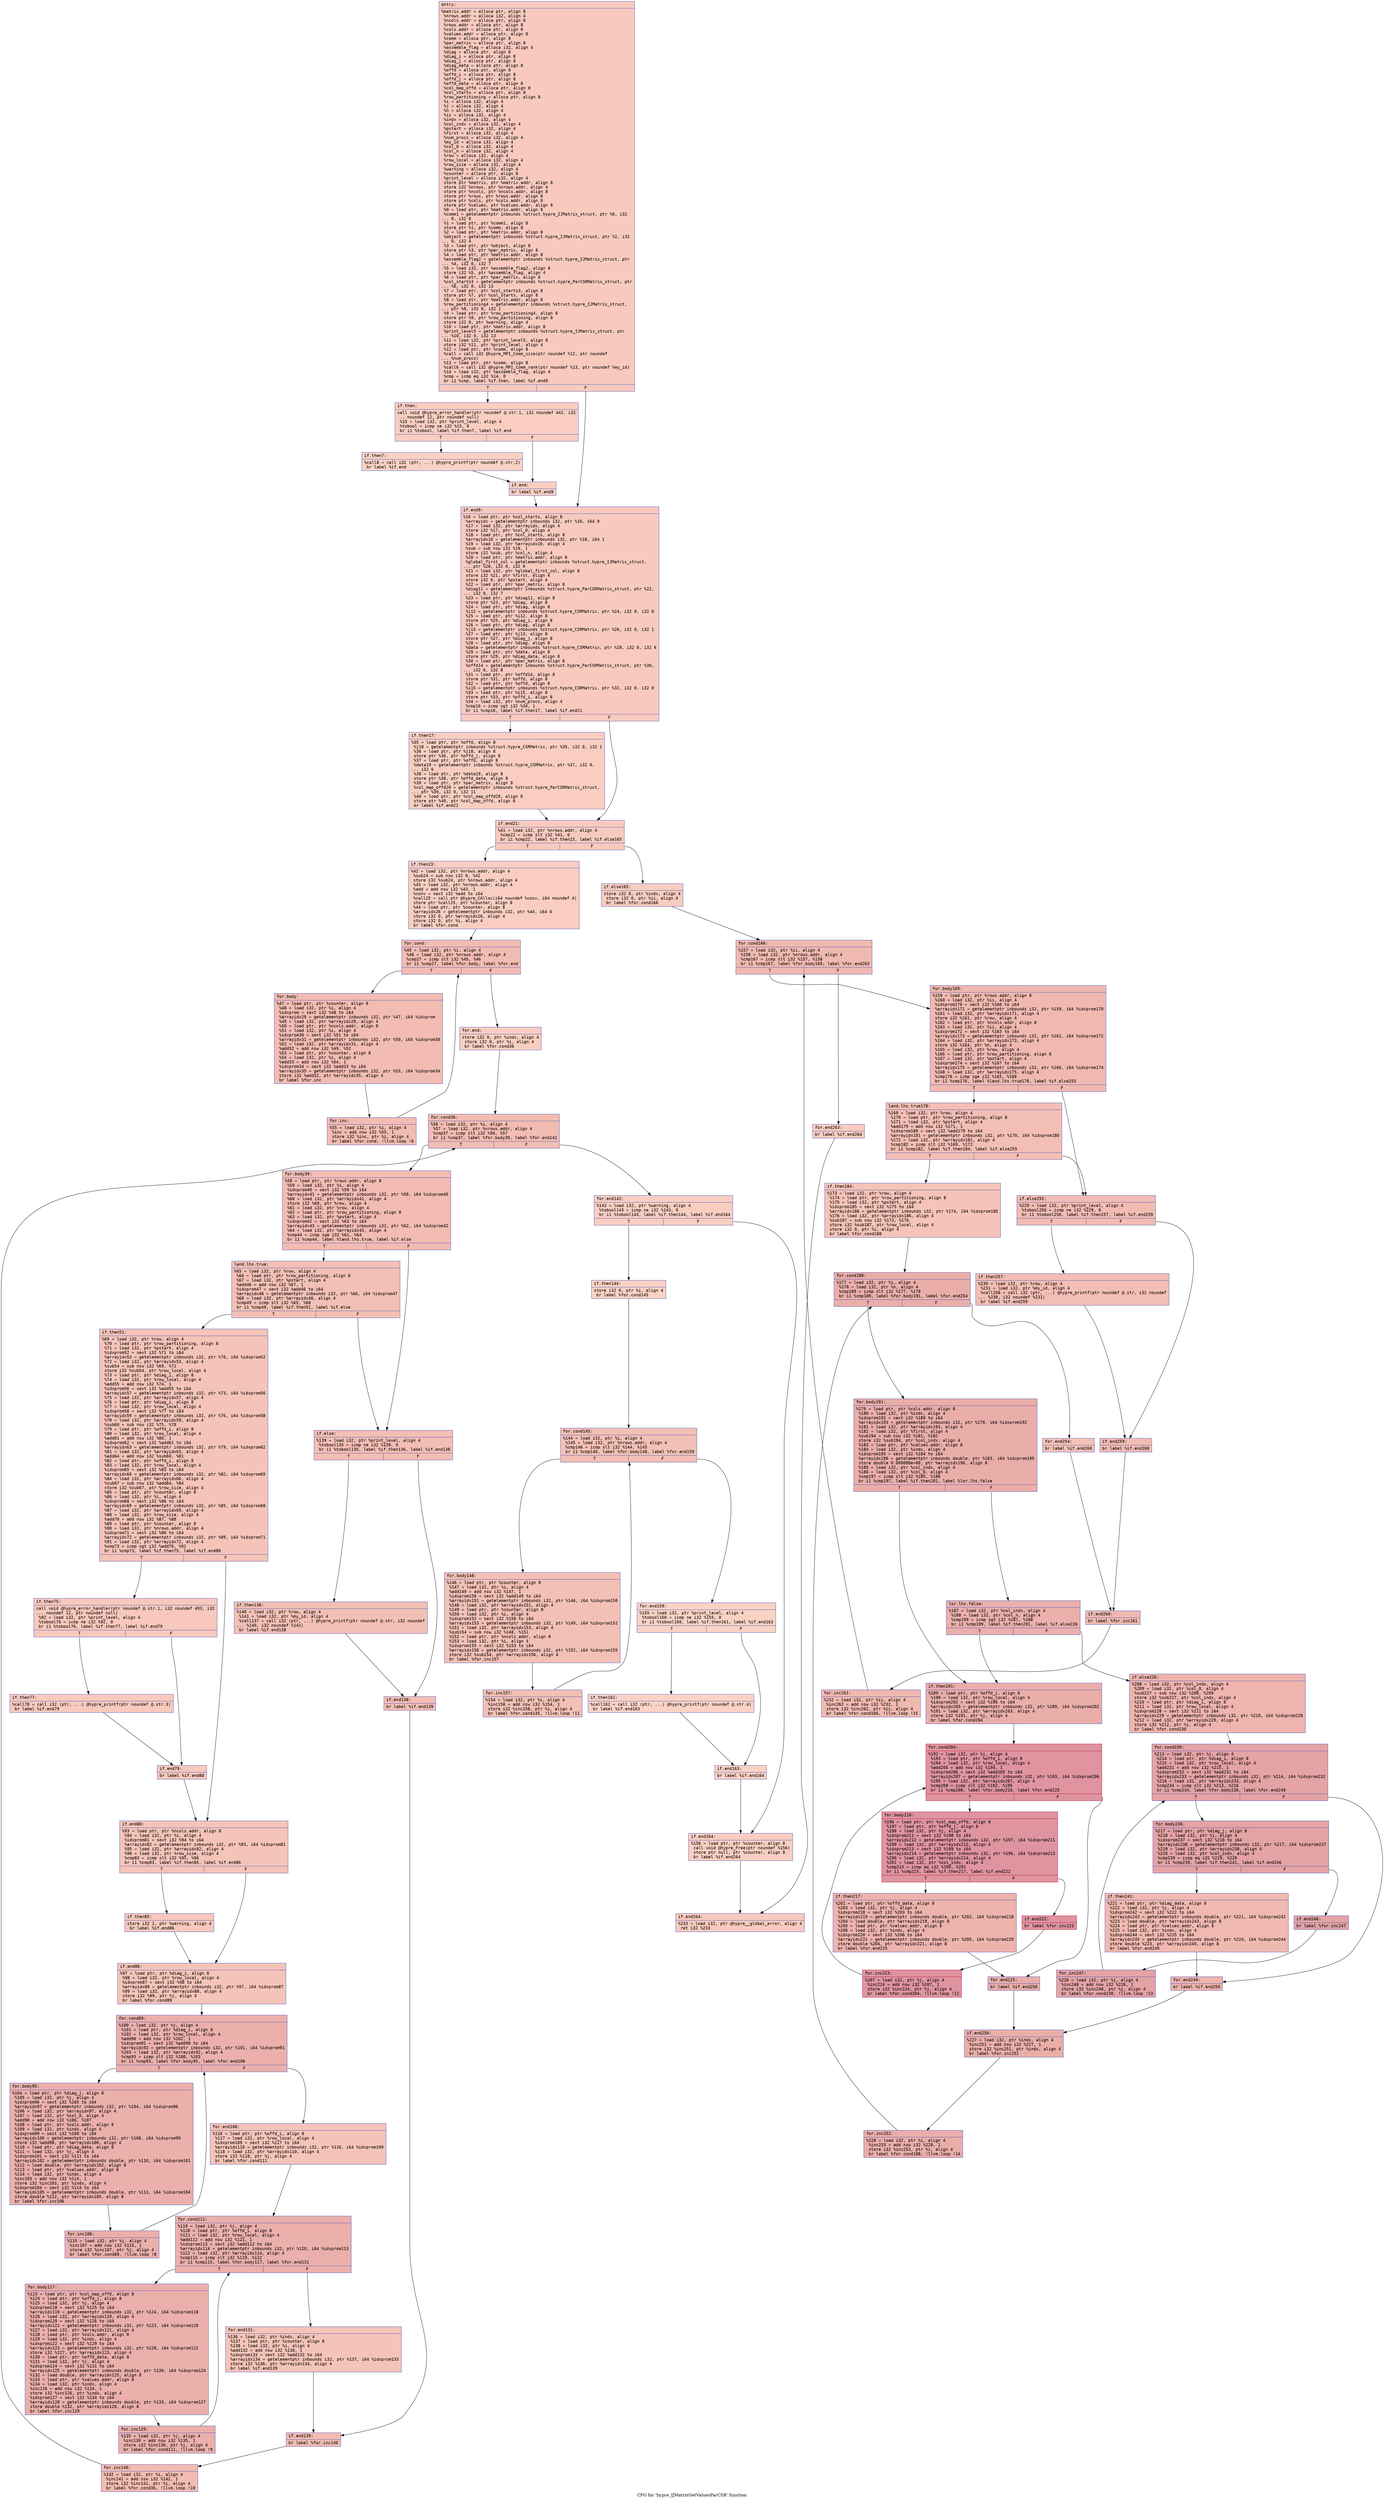 digraph "CFG for 'hypre_IJMatrixGetValuesParCSR' function" {
	label="CFG for 'hypre_IJMatrixGetValuesParCSR' function";

	Node0x564083250f40 [shape=record,color="#3d50c3ff", style=filled, fillcolor="#ef886b70" fontname="Courier",label="{entry:\l|  %matrix.addr = alloca ptr, align 8\l  %nrows.addr = alloca i32, align 4\l  %ncols.addr = alloca ptr, align 8\l  %rows.addr = alloca ptr, align 8\l  %cols.addr = alloca ptr, align 8\l  %values.addr = alloca ptr, align 8\l  %comm = alloca ptr, align 8\l  %par_matrix = alloca ptr, align 8\l  %assemble_flag = alloca i32, align 4\l  %diag = alloca ptr, align 8\l  %diag_i = alloca ptr, align 8\l  %diag_j = alloca ptr, align 8\l  %diag_data = alloca ptr, align 8\l  %offd = alloca ptr, align 8\l  %offd_i = alloca ptr, align 8\l  %offd_j = alloca ptr, align 8\l  %offd_data = alloca ptr, align 8\l  %col_map_offd = alloca ptr, align 8\l  %col_starts = alloca ptr, align 8\l  %row_partitioning = alloca ptr, align 8\l  %i = alloca i32, align 4\l  %j = alloca i32, align 4\l  %n = alloca i32, align 4\l  %ii = alloca i32, align 4\l  %indx = alloca i32, align 4\l  %col_indx = alloca i32, align 4\l  %pstart = alloca i32, align 4\l  %first = alloca i32, align 4\l  %num_procs = alloca i32, align 4\l  %my_id = alloca i32, align 4\l  %col_0 = alloca i32, align 4\l  %col_n = alloca i32, align 4\l  %row = alloca i32, align 4\l  %row_local = alloca i32, align 4\l  %row_size = alloca i32, align 4\l  %warning = alloca i32, align 4\l  %counter = alloca ptr, align 8\l  %print_level = alloca i32, align 4\l  store ptr %matrix, ptr %matrix.addr, align 8\l  store i32 %nrows, ptr %nrows.addr, align 4\l  store ptr %ncols, ptr %ncols.addr, align 8\l  store ptr %rows, ptr %rows.addr, align 8\l  store ptr %cols, ptr %cols.addr, align 8\l  store ptr %values, ptr %values.addr, align 8\l  %0 = load ptr, ptr %matrix.addr, align 8\l  %comm1 = getelementptr inbounds %struct.hypre_IJMatrix_struct, ptr %0, i32\l... 0, i32 0\l  %1 = load ptr, ptr %comm1, align 8\l  store ptr %1, ptr %comm, align 8\l  %2 = load ptr, ptr %matrix.addr, align 8\l  %object = getelementptr inbounds %struct.hypre_IJMatrix_struct, ptr %2, i32\l... 0, i32 4\l  %3 = load ptr, ptr %object, align 8\l  store ptr %3, ptr %par_matrix, align 8\l  %4 = load ptr, ptr %matrix.addr, align 8\l  %assemble_flag2 = getelementptr inbounds %struct.hypre_IJMatrix_struct, ptr\l... %4, i32 0, i32 7\l  %5 = load i32, ptr %assemble_flag2, align 8\l  store i32 %5, ptr %assemble_flag, align 4\l  %6 = load ptr, ptr %par_matrix, align 8\l  %col_starts3 = getelementptr inbounds %struct.hypre_ParCSRMatrix_struct, ptr\l... %6, i32 0, i32 13\l  %7 = load ptr, ptr %col_starts3, align 8\l  store ptr %7, ptr %col_starts, align 8\l  %8 = load ptr, ptr %matrix.addr, align 8\l  %row_partitioning4 = getelementptr inbounds %struct.hypre_IJMatrix_struct,\l... ptr %8, i32 0, i32 1\l  %9 = load ptr, ptr %row_partitioning4, align 8\l  store ptr %9, ptr %row_partitioning, align 8\l  store i32 0, ptr %warning, align 4\l  %10 = load ptr, ptr %matrix.addr, align 8\l  %print_level5 = getelementptr inbounds %struct.hypre_IJMatrix_struct, ptr\l... %10, i32 0, i32 13\l  %11 = load i32, ptr %print_level5, align 8\l  store i32 %11, ptr %print_level, align 4\l  %12 = load ptr, ptr %comm, align 8\l  %call = call i32 @hypre_MPI_Comm_size(ptr noundef %12, ptr noundef\l... %num_procs)\l  %13 = load ptr, ptr %comm, align 8\l  %call6 = call i32 @hypre_MPI_Comm_rank(ptr noundef %13, ptr noundef %my_id)\l  %14 = load i32, ptr %assemble_flag, align 4\l  %cmp = icmp eq i32 %14, 0\l  br i1 %cmp, label %if.then, label %if.end9\l|{<s0>T|<s1>F}}"];
	Node0x564083250f40:s0 -> Node0x56408326c610[tooltip="entry -> if.then\nProbability 37.50%" ];
	Node0x564083250f40:s1 -> Node0x56408326c680[tooltip="entry -> if.end9\nProbability 62.50%" ];
	Node0x56408326c610 [shape=record,color="#3d50c3ff", style=filled, fillcolor="#f2907270" fontname="Courier",label="{if.then:\l|  call void @hypre_error_handler(ptr noundef @.str.1, i32 noundef 442, i32\l... noundef 12, ptr noundef null)\l  %15 = load i32, ptr %print_level, align 4\l  %tobool = icmp ne i32 %15, 0\l  br i1 %tobool, label %if.then7, label %if.end\l|{<s0>T|<s1>F}}"];
	Node0x56408326c610:s0 -> Node0x56408326caf0[tooltip="if.then -> if.then7\nProbability 62.50%" ];
	Node0x56408326c610:s1 -> Node0x56408326cb40[tooltip="if.then -> if.end\nProbability 37.50%" ];
	Node0x56408326caf0 [shape=record,color="#3d50c3ff", style=filled, fillcolor="#f4987a70" fontname="Courier",label="{if.then7:\l|  %call8 = call i32 (ptr, ...) @hypre_printf(ptr noundef @.str.2)\l  br label %if.end\l}"];
	Node0x56408326caf0 -> Node0x56408326cb40[tooltip="if.then7 -> if.end\nProbability 100.00%" ];
	Node0x56408326cb40 [shape=record,color="#3d50c3ff", style=filled, fillcolor="#f2907270" fontname="Courier",label="{if.end:\l|  br label %if.end9\l}"];
	Node0x56408326cb40 -> Node0x56408326c680[tooltip="if.end -> if.end9\nProbability 100.00%" ];
	Node0x56408326c680 [shape=record,color="#3d50c3ff", style=filled, fillcolor="#ef886b70" fontname="Courier",label="{if.end9:\l|  %16 = load ptr, ptr %col_starts, align 8\l  %arrayidx = getelementptr inbounds i32, ptr %16, i64 0\l  %17 = load i32, ptr %arrayidx, align 4\l  store i32 %17, ptr %col_0, align 4\l  %18 = load ptr, ptr %col_starts, align 8\l  %arrayidx10 = getelementptr inbounds i32, ptr %18, i64 1\l  %19 = load i32, ptr %arrayidx10, align 4\l  %sub = sub nsw i32 %19, 1\l  store i32 %sub, ptr %col_n, align 4\l  %20 = load ptr, ptr %matrix.addr, align 8\l  %global_first_col = getelementptr inbounds %struct.hypre_IJMatrix_struct,\l... ptr %20, i32 0, i32 9\l  %21 = load i32, ptr %global_first_col, align 8\l  store i32 %21, ptr %first, align 4\l  store i32 0, ptr %pstart, align 4\l  %22 = load ptr, ptr %par_matrix, align 8\l  %diag11 = getelementptr inbounds %struct.hypre_ParCSRMatrix_struct, ptr %22,\l... i32 0, i32 7\l  %23 = load ptr, ptr %diag11, align 8\l  store ptr %23, ptr %diag, align 8\l  %24 = load ptr, ptr %diag, align 8\l  %i12 = getelementptr inbounds %struct.hypre_CSRMatrix, ptr %24, i32 0, i32 0\l  %25 = load ptr, ptr %i12, align 8\l  store ptr %25, ptr %diag_i, align 8\l  %26 = load ptr, ptr %diag, align 8\l  %j13 = getelementptr inbounds %struct.hypre_CSRMatrix, ptr %26, i32 0, i32 1\l  %27 = load ptr, ptr %j13, align 8\l  store ptr %27, ptr %diag_j, align 8\l  %28 = load ptr, ptr %diag, align 8\l  %data = getelementptr inbounds %struct.hypre_CSRMatrix, ptr %28, i32 0, i32 6\l  %29 = load ptr, ptr %data, align 8\l  store ptr %29, ptr %diag_data, align 8\l  %30 = load ptr, ptr %par_matrix, align 8\l  %offd14 = getelementptr inbounds %struct.hypre_ParCSRMatrix_struct, ptr %30,\l... i32 0, i32 8\l  %31 = load ptr, ptr %offd14, align 8\l  store ptr %31, ptr %offd, align 8\l  %32 = load ptr, ptr %offd, align 8\l  %i15 = getelementptr inbounds %struct.hypre_CSRMatrix, ptr %32, i32 0, i32 0\l  %33 = load ptr, ptr %i15, align 8\l  store ptr %33, ptr %offd_i, align 8\l  %34 = load i32, ptr %num_procs, align 4\l  %cmp16 = icmp sgt i32 %34, 1\l  br i1 %cmp16, label %if.then17, label %if.end21\l|{<s0>T|<s1>F}}"];
	Node0x56408326c680:s0 -> Node0x56408326e7a0[tooltip="if.end9 -> if.then17\nProbability 50.00%" ];
	Node0x56408326c680:s1 -> Node0x56408326e7f0[tooltip="if.end9 -> if.end21\nProbability 50.00%" ];
	Node0x56408326e7a0 [shape=record,color="#3d50c3ff", style=filled, fillcolor="#f2907270" fontname="Courier",label="{if.then17:\l|  %35 = load ptr, ptr %offd, align 8\l  %j18 = getelementptr inbounds %struct.hypre_CSRMatrix, ptr %35, i32 0, i32 1\l  %36 = load ptr, ptr %j18, align 8\l  store ptr %36, ptr %offd_j, align 8\l  %37 = load ptr, ptr %offd, align 8\l  %data19 = getelementptr inbounds %struct.hypre_CSRMatrix, ptr %37, i32 0,\l... i32 6\l  %38 = load ptr, ptr %data19, align 8\l  store ptr %38, ptr %offd_data, align 8\l  %39 = load ptr, ptr %par_matrix, align 8\l  %col_map_offd20 = getelementptr inbounds %struct.hypre_ParCSRMatrix_struct,\l... ptr %39, i32 0, i32 11\l  %40 = load ptr, ptr %col_map_offd20, align 8\l  store ptr %40, ptr %col_map_offd, align 8\l  br label %if.end21\l}"];
	Node0x56408326e7a0 -> Node0x56408326e7f0[tooltip="if.then17 -> if.end21\nProbability 100.00%" ];
	Node0x56408326e7f0 [shape=record,color="#3d50c3ff", style=filled, fillcolor="#ef886b70" fontname="Courier",label="{if.end21:\l|  %41 = load i32, ptr %nrows.addr, align 4\l  %cmp22 = icmp slt i32 %41, 0\l  br i1 %cmp22, label %if.then23, label %if.else165\l|{<s0>T|<s1>F}}"];
	Node0x56408326e7f0:s0 -> Node0x56408326f220[tooltip="if.end21 -> if.then23\nProbability 37.50%" ];
	Node0x56408326e7f0:s1 -> Node0x56408326f2a0[tooltip="if.end21 -> if.else165\nProbability 62.50%" ];
	Node0x56408326f220 [shape=record,color="#3d50c3ff", style=filled, fillcolor="#f2907270" fontname="Courier",label="{if.then23:\l|  %42 = load i32, ptr %nrows.addr, align 4\l  %sub24 = sub nsw i32 0, %42\l  store i32 %sub24, ptr %nrows.addr, align 4\l  %43 = load i32, ptr %nrows.addr, align 4\l  %add = add nsw i32 %43, 1\l  %conv = sext i32 %add to i64\l  %call25 = call ptr @hypre_CAlloc(i64 noundef %conv, i64 noundef 4)\l  store ptr %call25, ptr %counter, align 8\l  %44 = load ptr, ptr %counter, align 8\l  %arrayidx26 = getelementptr inbounds i32, ptr %44, i64 0\l  store i32 0, ptr %arrayidx26, align 4\l  store i32 0, ptr %i, align 4\l  br label %for.cond\l}"];
	Node0x56408326f220 -> Node0x56408326fbe0[tooltip="if.then23 -> for.cond\nProbability 100.00%" ];
	Node0x56408326fbe0 [shape=record,color="#3d50c3ff", style=filled, fillcolor="#e1675170" fontname="Courier",label="{for.cond:\l|  %45 = load i32, ptr %i, align 4\l  %46 = load i32, ptr %nrows.addr, align 4\l  %cmp27 = icmp slt i32 %45, %46\l  br i1 %cmp27, label %for.body, label %for.end\l|{<s0>T|<s1>F}}"];
	Node0x56408326fbe0:s0 -> Node0x56408326fe60[tooltip="for.cond -> for.body\nProbability 96.88%" ];
	Node0x56408326fbe0:s1 -> Node0x56408326fee0[tooltip="for.cond -> for.end\nProbability 3.12%" ];
	Node0x56408326fe60 [shape=record,color="#3d50c3ff", style=filled, fillcolor="#e1675170" fontname="Courier",label="{for.body:\l|  %47 = load ptr, ptr %counter, align 8\l  %48 = load i32, ptr %i, align 4\l  %idxprom = sext i32 %48 to i64\l  %arrayidx29 = getelementptr inbounds i32, ptr %47, i64 %idxprom\l  %49 = load i32, ptr %arrayidx29, align 4\l  %50 = load ptr, ptr %ncols.addr, align 8\l  %51 = load i32, ptr %i, align 4\l  %idxprom30 = sext i32 %51 to i64\l  %arrayidx31 = getelementptr inbounds i32, ptr %50, i64 %idxprom30\l  %52 = load i32, ptr %arrayidx31, align 4\l  %add32 = add nsw i32 %49, %52\l  %53 = load ptr, ptr %counter, align 8\l  %54 = load i32, ptr %i, align 4\l  %add33 = add nsw i32 %54, 1\l  %idxprom34 = sext i32 %add33 to i64\l  %arrayidx35 = getelementptr inbounds i32, ptr %53, i64 %idxprom34\l  store i32 %add32, ptr %arrayidx35, align 4\l  br label %for.inc\l}"];
	Node0x56408326fe60 -> Node0x564083271250[tooltip="for.body -> for.inc\nProbability 100.00%" ];
	Node0x564083271250 [shape=record,color="#3d50c3ff", style=filled, fillcolor="#e1675170" fontname="Courier",label="{for.inc:\l|  %55 = load i32, ptr %i, align 4\l  %inc = add nsw i32 %55, 1\l  store i32 %inc, ptr %i, align 4\l  br label %for.cond, !llvm.loop !6\l}"];
	Node0x564083271250 -> Node0x56408326fbe0[tooltip="for.inc -> for.cond\nProbability 100.00%" ];
	Node0x56408326fee0 [shape=record,color="#3d50c3ff", style=filled, fillcolor="#f2907270" fontname="Courier",label="{for.end:\l|  store i32 0, ptr %indx, align 4\l  store i32 0, ptr %i, align 4\l  br label %for.cond36\l}"];
	Node0x56408326fee0 -> Node0x56408326bc80[tooltip="for.end -> for.cond36\nProbability 100.00%" ];
	Node0x56408326bc80 [shape=record,color="#3d50c3ff", style=filled, fillcolor="#e1675170" fontname="Courier",label="{for.cond36:\l|  %56 = load i32, ptr %i, align 4\l  %57 = load i32, ptr %nrows.addr, align 4\l  %cmp37 = icmp slt i32 %56, %57\l  br i1 %cmp37, label %for.body39, label %for.end142\l|{<s0>T|<s1>F}}"];
	Node0x56408326bc80:s0 -> Node0x5640832720e0[tooltip="for.cond36 -> for.body39\nProbability 96.88%" ];
	Node0x56408326bc80:s1 -> Node0x564083272130[tooltip="for.cond36 -> for.end142\nProbability 3.12%" ];
	Node0x5640832720e0 [shape=record,color="#3d50c3ff", style=filled, fillcolor="#e1675170" fontname="Courier",label="{for.body39:\l|  %58 = load ptr, ptr %rows.addr, align 8\l  %59 = load i32, ptr %i, align 4\l  %idxprom40 = sext i32 %59 to i64\l  %arrayidx41 = getelementptr inbounds i32, ptr %58, i64 %idxprom40\l  %60 = load i32, ptr %arrayidx41, align 4\l  store i32 %60, ptr %row, align 4\l  %61 = load i32, ptr %row, align 4\l  %62 = load ptr, ptr %row_partitioning, align 8\l  %63 = load i32, ptr %pstart, align 4\l  %idxprom42 = sext i32 %63 to i64\l  %arrayidx43 = getelementptr inbounds i32, ptr %62, i64 %idxprom42\l  %64 = load i32, ptr %arrayidx43, align 4\l  %cmp44 = icmp sge i32 %61, %64\l  br i1 %cmp44, label %land.lhs.true, label %if.else\l|{<s0>T|<s1>F}}"];
	Node0x5640832720e0:s0 -> Node0x564083272a10[tooltip="for.body39 -> land.lhs.true\nProbability 50.00%" ];
	Node0x5640832720e0:s1 -> Node0x564083272a90[tooltip="for.body39 -> if.else\nProbability 50.00%" ];
	Node0x564083272a10 [shape=record,color="#3d50c3ff", style=filled, fillcolor="#e5705870" fontname="Courier",label="{land.lhs.true:\l|  %65 = load i32, ptr %row, align 4\l  %66 = load ptr, ptr %row_partitioning, align 8\l  %67 = load i32, ptr %pstart, align 4\l  %add46 = add nsw i32 %67, 1\l  %idxprom47 = sext i32 %add46 to i64\l  %arrayidx48 = getelementptr inbounds i32, ptr %66, i64 %idxprom47\l  %68 = load i32, ptr %arrayidx48, align 4\l  %cmp49 = icmp slt i32 %65, %68\l  br i1 %cmp49, label %if.then51, label %if.else\l|{<s0>T|<s1>F}}"];
	Node0x564083272a10:s0 -> Node0x564083273080[tooltip="land.lhs.true -> if.then51\nProbability 50.00%" ];
	Node0x564083272a10:s1 -> Node0x564083272a90[tooltip="land.lhs.true -> if.else\nProbability 50.00%" ];
	Node0x564083273080 [shape=record,color="#3d50c3ff", style=filled, fillcolor="#e97a5f70" fontname="Courier",label="{if.then51:\l|  %69 = load i32, ptr %row, align 4\l  %70 = load ptr, ptr %row_partitioning, align 8\l  %71 = load i32, ptr %pstart, align 4\l  %idxprom52 = sext i32 %71 to i64\l  %arrayidx53 = getelementptr inbounds i32, ptr %70, i64 %idxprom52\l  %72 = load i32, ptr %arrayidx53, align 4\l  %sub54 = sub nsw i32 %69, %72\l  store i32 %sub54, ptr %row_local, align 4\l  %73 = load ptr, ptr %diag_i, align 8\l  %74 = load i32, ptr %row_local, align 4\l  %add55 = add nsw i32 %74, 1\l  %idxprom56 = sext i32 %add55 to i64\l  %arrayidx57 = getelementptr inbounds i32, ptr %73, i64 %idxprom56\l  %75 = load i32, ptr %arrayidx57, align 4\l  %76 = load ptr, ptr %diag_i, align 8\l  %77 = load i32, ptr %row_local, align 4\l  %idxprom58 = sext i32 %77 to i64\l  %arrayidx59 = getelementptr inbounds i32, ptr %76, i64 %idxprom58\l  %78 = load i32, ptr %arrayidx59, align 4\l  %sub60 = sub nsw i32 %75, %78\l  %79 = load ptr, ptr %offd_i, align 8\l  %80 = load i32, ptr %row_local, align 4\l  %add61 = add nsw i32 %80, 1\l  %idxprom62 = sext i32 %add61 to i64\l  %arrayidx63 = getelementptr inbounds i32, ptr %79, i64 %idxprom62\l  %81 = load i32, ptr %arrayidx63, align 4\l  %add64 = add nsw i32 %sub60, %81\l  %82 = load ptr, ptr %offd_i, align 8\l  %83 = load i32, ptr %row_local, align 4\l  %idxprom65 = sext i32 %83 to i64\l  %arrayidx66 = getelementptr inbounds i32, ptr %82, i64 %idxprom65\l  %84 = load i32, ptr %arrayidx66, align 4\l  %sub67 = sub nsw i32 %add64, %84\l  store i32 %sub67, ptr %row_size, align 4\l  %85 = load ptr, ptr %counter, align 8\l  %86 = load i32, ptr %i, align 4\l  %idxprom68 = sext i32 %86 to i64\l  %arrayidx69 = getelementptr inbounds i32, ptr %85, i64 %idxprom68\l  %87 = load i32, ptr %arrayidx69, align 4\l  %88 = load i32, ptr %row_size, align 4\l  %add70 = add nsw i32 %87, %88\l  %89 = load ptr, ptr %counter, align 8\l  %90 = load i32, ptr %nrows.addr, align 4\l  %idxprom71 = sext i32 %90 to i64\l  %arrayidx72 = getelementptr inbounds i32, ptr %89, i64 %idxprom71\l  %91 = load i32, ptr %arrayidx72, align 4\l  %cmp73 = icmp sgt i32 %add70, %91\l  br i1 %cmp73, label %if.then75, label %if.end80\l|{<s0>T|<s1>F}}"];
	Node0x564083273080:s0 -> Node0x564083274e00[tooltip="if.then51 -> if.then75\nProbability 50.00%" ];
	Node0x564083273080:s1 -> Node0x564083274e80[tooltip="if.then51 -> if.end80\nProbability 50.00%" ];
	Node0x564083274e00 [shape=record,color="#3d50c3ff", style=filled, fillcolor="#ed836670" fontname="Courier",label="{if.then75:\l|  call void @hypre_error_handler(ptr noundef @.str.1, i32 noundef 493, i32\l... noundef 12, ptr noundef null)\l  %92 = load i32, ptr %print_level, align 4\l  %tobool76 = icmp ne i32 %92, 0\l  br i1 %tobool76, label %if.then77, label %if.end79\l|{<s0>T|<s1>F}}"];
	Node0x564083274e00:s0 -> Node0x5640832752e0[tooltip="if.then75 -> if.then77\nProbability 62.50%" ];
	Node0x564083274e00:s1 -> Node0x564083275330[tooltip="if.then75 -> if.end79\nProbability 37.50%" ];
	Node0x5640832752e0 [shape=record,color="#3d50c3ff", style=filled, fillcolor="#ef886b70" fontname="Courier",label="{if.then77:\l|  %call78 = call i32 (ptr, ...) @hypre_printf(ptr noundef @.str.3)\l  br label %if.end79\l}"];
	Node0x5640832752e0 -> Node0x564083275330[tooltip="if.then77 -> if.end79\nProbability 100.00%" ];
	Node0x564083275330 [shape=record,color="#3d50c3ff", style=filled, fillcolor="#ed836670" fontname="Courier",label="{if.end79:\l|  br label %if.end80\l}"];
	Node0x564083275330 -> Node0x564083274e80[tooltip="if.end79 -> if.end80\nProbability 100.00%" ];
	Node0x564083274e80 [shape=record,color="#3d50c3ff", style=filled, fillcolor="#e97a5f70" fontname="Courier",label="{if.end80:\l|  %93 = load ptr, ptr %ncols.addr, align 8\l  %94 = load i32, ptr %i, align 4\l  %idxprom81 = sext i32 %94 to i64\l  %arrayidx82 = getelementptr inbounds i32, ptr %93, i64 %idxprom81\l  %95 = load i32, ptr %arrayidx82, align 4\l  %96 = load i32, ptr %row_size, align 4\l  %cmp83 = icmp slt i32 %95, %96\l  br i1 %cmp83, label %if.then85, label %if.end86\l|{<s0>T|<s1>F}}"];
	Node0x564083274e80:s0 -> Node0x564083270190[tooltip="if.end80 -> if.then85\nProbability 50.00%" ];
	Node0x564083274e80:s1 -> Node0x564083270210[tooltip="if.end80 -> if.end86\nProbability 50.00%" ];
	Node0x564083270190 [shape=record,color="#3d50c3ff", style=filled, fillcolor="#ed836670" fontname="Courier",label="{if.then85:\l|  store i32 1, ptr %warning, align 4\l  br label %if.end86\l}"];
	Node0x564083270190 -> Node0x564083270210[tooltip="if.then85 -> if.end86\nProbability 100.00%" ];
	Node0x564083270210 [shape=record,color="#3d50c3ff", style=filled, fillcolor="#e97a5f70" fontname="Courier",label="{if.end86:\l|  %97 = load ptr, ptr %diag_i, align 8\l  %98 = load i32, ptr %row_local, align 4\l  %idxprom87 = sext i32 %98 to i64\l  %arrayidx88 = getelementptr inbounds i32, ptr %97, i64 %idxprom87\l  %99 = load i32, ptr %arrayidx88, align 4\l  store i32 %99, ptr %j, align 4\l  br label %for.cond89\l}"];
	Node0x564083270210 -> Node0x5640832707e0[tooltip="if.end86 -> for.cond89\nProbability 100.00%" ];
	Node0x5640832707e0 [shape=record,color="#3d50c3ff", style=filled, fillcolor="#d24b4070" fontname="Courier",label="{for.cond89:\l|  %100 = load i32, ptr %j, align 4\l  %101 = load ptr, ptr %diag_i, align 8\l  %102 = load i32, ptr %row_local, align 4\l  %add90 = add nsw i32 %102, 1\l  %idxprom91 = sext i32 %add90 to i64\l  %arrayidx92 = getelementptr inbounds i32, ptr %101, i64 %idxprom91\l  %103 = load i32, ptr %arrayidx92, align 4\l  %cmp93 = icmp slt i32 %100, %103\l  br i1 %cmp93, label %for.body95, label %for.end108\l|{<s0>T|<s1>F}}"];
	Node0x5640832707e0:s0 -> Node0x564083276eb0[tooltip="for.cond89 -> for.body95\nProbability 96.88%" ];
	Node0x5640832707e0:s1 -> Node0x564083276f30[tooltip="for.cond89 -> for.end108\nProbability 3.12%" ];
	Node0x564083276eb0 [shape=record,color="#3d50c3ff", style=filled, fillcolor="#d24b4070" fontname="Courier",label="{for.body95:\l|  %104 = load ptr, ptr %diag_j, align 8\l  %105 = load i32, ptr %j, align 4\l  %idxprom96 = sext i32 %105 to i64\l  %arrayidx97 = getelementptr inbounds i32, ptr %104, i64 %idxprom96\l  %106 = load i32, ptr %arrayidx97, align 4\l  %107 = load i32, ptr %col_0, align 4\l  %add98 = add nsw i32 %106, %107\l  %108 = load ptr, ptr %cols.addr, align 8\l  %109 = load i32, ptr %indx, align 4\l  %idxprom99 = sext i32 %109 to i64\l  %arrayidx100 = getelementptr inbounds i32, ptr %108, i64 %idxprom99\l  store i32 %add98, ptr %arrayidx100, align 4\l  %110 = load ptr, ptr %diag_data, align 8\l  %111 = load i32, ptr %j, align 4\l  %idxprom101 = sext i32 %111 to i64\l  %arrayidx102 = getelementptr inbounds double, ptr %110, i64 %idxprom101\l  %112 = load double, ptr %arrayidx102, align 8\l  %113 = load ptr, ptr %values.addr, align 8\l  %114 = load i32, ptr %indx, align 4\l  %inc103 = add nsw i32 %114, 1\l  store i32 %inc103, ptr %indx, align 4\l  %idxprom104 = sext i32 %114 to i64\l  %arrayidx105 = getelementptr inbounds double, ptr %113, i64 %idxprom104\l  store double %112, ptr %arrayidx105, align 8\l  br label %for.inc106\l}"];
	Node0x564083276eb0 -> Node0x564083277ee0[tooltip="for.body95 -> for.inc106\nProbability 100.00%" ];
	Node0x564083277ee0 [shape=record,color="#3d50c3ff", style=filled, fillcolor="#d24b4070" fontname="Courier",label="{for.inc106:\l|  %115 = load i32, ptr %j, align 4\l  %inc107 = add nsw i32 %115, 1\l  store i32 %inc107, ptr %j, align 4\l  br label %for.cond89, !llvm.loop !8\l}"];
	Node0x564083277ee0 -> Node0x5640832707e0[tooltip="for.inc106 -> for.cond89\nProbability 100.00%" ];
	Node0x564083276f30 [shape=record,color="#3d50c3ff", style=filled, fillcolor="#e97a5f70" fontname="Courier",label="{for.end108:\l|  %116 = load ptr, ptr %offd_i, align 8\l  %117 = load i32, ptr %row_local, align 4\l  %idxprom109 = sext i32 %117 to i64\l  %arrayidx110 = getelementptr inbounds i32, ptr %116, i64 %idxprom109\l  %118 = load i32, ptr %arrayidx110, align 4\l  store i32 %118, ptr %j, align 4\l  br label %for.cond111\l}"];
	Node0x564083276f30 -> Node0x5640832786f0[tooltip="for.end108 -> for.cond111\nProbability 100.00%" ];
	Node0x5640832786f0 [shape=record,color="#3d50c3ff", style=filled, fillcolor="#d24b4070" fontname="Courier",label="{for.cond111:\l|  %119 = load i32, ptr %j, align 4\l  %120 = load ptr, ptr %offd_i, align 8\l  %121 = load i32, ptr %row_local, align 4\l  %add112 = add nsw i32 %121, 1\l  %idxprom113 = sext i32 %add112 to i64\l  %arrayidx114 = getelementptr inbounds i32, ptr %120, i64 %idxprom113\l  %122 = load i32, ptr %arrayidx114, align 4\l  %cmp115 = icmp slt i32 %119, %122\l  br i1 %cmp115, label %for.body117, label %for.end131\l|{<s0>T|<s1>F}}"];
	Node0x5640832786f0:s0 -> Node0x564083278cb0[tooltip="for.cond111 -> for.body117\nProbability 96.88%" ];
	Node0x5640832786f0:s1 -> Node0x564083278d30[tooltip="for.cond111 -> for.end131\nProbability 3.12%" ];
	Node0x564083278cb0 [shape=record,color="#3d50c3ff", style=filled, fillcolor="#d24b4070" fontname="Courier",label="{for.body117:\l|  %123 = load ptr, ptr %col_map_offd, align 8\l  %124 = load ptr, ptr %offd_j, align 8\l  %125 = load i32, ptr %j, align 4\l  %idxprom118 = sext i32 %125 to i64\l  %arrayidx119 = getelementptr inbounds i32, ptr %124, i64 %idxprom118\l  %126 = load i32, ptr %arrayidx119, align 4\l  %idxprom120 = sext i32 %126 to i64\l  %arrayidx121 = getelementptr inbounds i32, ptr %123, i64 %idxprom120\l  %127 = load i32, ptr %arrayidx121, align 4\l  %128 = load ptr, ptr %cols.addr, align 8\l  %129 = load i32, ptr %indx, align 4\l  %idxprom122 = sext i32 %129 to i64\l  %arrayidx123 = getelementptr inbounds i32, ptr %128, i64 %idxprom122\l  store i32 %127, ptr %arrayidx123, align 4\l  %130 = load ptr, ptr %offd_data, align 8\l  %131 = load i32, ptr %j, align 4\l  %idxprom124 = sext i32 %131 to i64\l  %arrayidx125 = getelementptr inbounds double, ptr %130, i64 %idxprom124\l  %132 = load double, ptr %arrayidx125, align 8\l  %133 = load ptr, ptr %values.addr, align 8\l  %134 = load i32, ptr %indx, align 4\l  %inc126 = add nsw i32 %134, 1\l  store i32 %inc126, ptr %indx, align 4\l  %idxprom127 = sext i32 %134 to i64\l  %arrayidx128 = getelementptr inbounds double, ptr %133, i64 %idxprom127\l  store double %132, ptr %arrayidx128, align 8\l  br label %for.inc129\l}"];
	Node0x564083278cb0 -> Node0x564083279e20[tooltip="for.body117 -> for.inc129\nProbability 100.00%" ];
	Node0x564083279e20 [shape=record,color="#3d50c3ff", style=filled, fillcolor="#d24b4070" fontname="Courier",label="{for.inc129:\l|  %135 = load i32, ptr %j, align 4\l  %inc130 = add nsw i32 %135, 1\l  store i32 %inc130, ptr %j, align 4\l  br label %for.cond111, !llvm.loop !9\l}"];
	Node0x564083279e20 -> Node0x5640832786f0[tooltip="for.inc129 -> for.cond111\nProbability 100.00%" ];
	Node0x564083278d30 [shape=record,color="#3d50c3ff", style=filled, fillcolor="#e97a5f70" fontname="Courier",label="{for.end131:\l|  %136 = load i32, ptr %indx, align 4\l  %137 = load ptr, ptr %counter, align 8\l  %138 = load i32, ptr %i, align 4\l  %add132 = add nsw i32 %138, 1\l  %idxprom133 = sext i32 %add132 to i64\l  %arrayidx134 = getelementptr inbounds i32, ptr %137, i64 %idxprom133\l  store i32 %136, ptr %arrayidx134, align 4\l  br label %if.end139\l}"];
	Node0x564083278d30 -> Node0x564083271360[tooltip="for.end131 -> if.end139\nProbability 100.00%" ];
	Node0x564083272a90 [shape=record,color="#3d50c3ff", style=filled, fillcolor="#e36c5570" fontname="Courier",label="{if.else:\l|  %139 = load i32, ptr %print_level, align 4\l  %tobool135 = icmp ne i32 %139, 0\l  br i1 %tobool135, label %if.then136, label %if.end138\l|{<s0>T|<s1>F}}"];
	Node0x564083272a90:s0 -> Node0x564083271590[tooltip="if.else -> if.then136\nProbability 62.50%" ];
	Node0x564083272a90:s1 -> Node0x564083271610[tooltip="if.else -> if.end138\nProbability 37.50%" ];
	Node0x564083271590 [shape=record,color="#3d50c3ff", style=filled, fillcolor="#e5705870" fontname="Courier",label="{if.then136:\l|  %140 = load i32, ptr %row, align 4\l  %141 = load i32, ptr %my_id, align 4\l  %call137 = call i32 (ptr, ...) @hypre_printf(ptr noundef @.str, i32 noundef\l... %140, i32 noundef %141)\l  br label %if.end138\l}"];
	Node0x564083271590 -> Node0x564083271610[tooltip="if.then136 -> if.end138\nProbability 100.00%" ];
	Node0x564083271610 [shape=record,color="#3d50c3ff", style=filled, fillcolor="#e36c5570" fontname="Courier",label="{if.end138:\l|  br label %if.end139\l}"];
	Node0x564083271610 -> Node0x564083271360[tooltip="if.end138 -> if.end139\nProbability 100.00%" ];
	Node0x564083271360 [shape=record,color="#3d50c3ff", style=filled, fillcolor="#e1675170" fontname="Courier",label="{if.end139:\l|  br label %for.inc140\l}"];
	Node0x564083271360 -> Node0x564083271990[tooltip="if.end139 -> for.inc140\nProbability 100.00%" ];
	Node0x564083271990 [shape=record,color="#3d50c3ff", style=filled, fillcolor="#e1675170" fontname="Courier",label="{for.inc140:\l|  %142 = load i32, ptr %i, align 4\l  %inc141 = add nsw i32 %142, 1\l  store i32 %inc141, ptr %i, align 4\l  br label %for.cond36, !llvm.loop !10\l}"];
	Node0x564083271990 -> Node0x56408326bc80[tooltip="for.inc140 -> for.cond36\nProbability 100.00%" ];
	Node0x564083272130 [shape=record,color="#3d50c3ff", style=filled, fillcolor="#f2907270" fontname="Courier",label="{for.end142:\l|  %143 = load i32, ptr %warning, align 4\l  %tobool143 = icmp ne i32 %143, 0\l  br i1 %tobool143, label %if.then144, label %if.end164\l|{<s0>T|<s1>F}}"];
	Node0x564083272130:s0 -> Node0x56408327bef0[tooltip="for.end142 -> if.then144\nProbability 62.50%" ];
	Node0x564083272130:s1 -> Node0x56408327bf70[tooltip="for.end142 -> if.end164\nProbability 37.50%" ];
	Node0x56408327bef0 [shape=record,color="#3d50c3ff", style=filled, fillcolor="#f4987a70" fontname="Courier",label="{if.then144:\l|  store i32 0, ptr %i, align 4\l  br label %for.cond145\l}"];
	Node0x56408327bef0 -> Node0x56408327c140[tooltip="if.then144 -> for.cond145\nProbability 100.00%" ];
	Node0x56408327c140 [shape=record,color="#3d50c3ff", style=filled, fillcolor="#e5705870" fontname="Courier",label="{for.cond145:\l|  %144 = load i32, ptr %i, align 4\l  %145 = load i32, ptr %nrows.addr, align 4\l  %cmp146 = icmp slt i32 %144, %145\l  br i1 %cmp146, label %for.body148, label %for.end159\l|{<s0>T|<s1>F}}"];
	Node0x56408327c140:s0 -> Node0x56408327c3c0[tooltip="for.cond145 -> for.body148\nProbability 96.88%" ];
	Node0x56408327c140:s1 -> Node0x56408327c440[tooltip="for.cond145 -> for.end159\nProbability 3.12%" ];
	Node0x56408327c3c0 [shape=record,color="#3d50c3ff", style=filled, fillcolor="#e5705870" fontname="Courier",label="{for.body148:\l|  %146 = load ptr, ptr %counter, align 8\l  %147 = load i32, ptr %i, align 4\l  %add149 = add nsw i32 %147, 1\l  %idxprom150 = sext i32 %add149 to i64\l  %arrayidx151 = getelementptr inbounds i32, ptr %146, i64 %idxprom150\l  %148 = load i32, ptr %arrayidx151, align 4\l  %149 = load ptr, ptr %counter, align 8\l  %150 = load i32, ptr %i, align 4\l  %idxprom152 = sext i32 %150 to i64\l  %arrayidx153 = getelementptr inbounds i32, ptr %149, i64 %idxprom152\l  %151 = load i32, ptr %arrayidx153, align 4\l  %sub154 = sub nsw i32 %148, %151\l  %152 = load ptr, ptr %ncols.addr, align 8\l  %153 = load i32, ptr %i, align 4\l  %idxprom155 = sext i32 %153 to i64\l  %arrayidx156 = getelementptr inbounds i32, ptr %152, i64 %idxprom155\l  store i32 %sub154, ptr %arrayidx156, align 4\l  br label %for.inc157\l}"];
	Node0x56408327c3c0 -> Node0x56408327cfc0[tooltip="for.body148 -> for.inc157\nProbability 100.00%" ];
	Node0x56408327cfc0 [shape=record,color="#3d50c3ff", style=filled, fillcolor="#e5705870" fontname="Courier",label="{for.inc157:\l|  %154 = load i32, ptr %i, align 4\l  %inc158 = add nsw i32 %154, 1\l  store i32 %inc158, ptr %i, align 4\l  br label %for.cond145, !llvm.loop !11\l}"];
	Node0x56408327cfc0 -> Node0x56408327c140[tooltip="for.inc157 -> for.cond145\nProbability 100.00%" ];
	Node0x56408327c440 [shape=record,color="#3d50c3ff", style=filled, fillcolor="#f4987a70" fontname="Courier",label="{for.end159:\l|  %155 = load i32, ptr %print_level, align 4\l  %tobool160 = icmp ne i32 %155, 0\l  br i1 %tobool160, label %if.then161, label %if.end163\l|{<s0>T|<s1>F}}"];
	Node0x56408327c440:s0 -> Node0x56408327d580[tooltip="for.end159 -> if.then161\nProbability 62.50%" ];
	Node0x56408327c440:s1 -> Node0x56408327d600[tooltip="for.end159 -> if.end163\nProbability 37.50%" ];
	Node0x56408327d580 [shape=record,color="#3d50c3ff", style=filled, fillcolor="#f59c7d70" fontname="Courier",label="{if.then161:\l|  %call162 = call i32 (ptr, ...) @hypre_printf(ptr noundef @.str.4)\l  br label %if.end163\l}"];
	Node0x56408327d580 -> Node0x56408327d600[tooltip="if.then161 -> if.end163\nProbability 100.00%" ];
	Node0x56408327d600 [shape=record,color="#3d50c3ff", style=filled, fillcolor="#f4987a70" fontname="Courier",label="{if.end163:\l|  br label %if.end164\l}"];
	Node0x56408327d600 -> Node0x56408327bf70[tooltip="if.end163 -> if.end164\nProbability 100.00%" ];
	Node0x56408327bf70 [shape=record,color="#3d50c3ff", style=filled, fillcolor="#f2907270" fontname="Courier",label="{if.end164:\l|  %156 = load ptr, ptr %counter, align 8\l  call void @hypre_Free(ptr noundef %156)\l  store ptr null, ptr %counter, align 8\l  br label %if.end264\l}"];
	Node0x56408327bf70 -> Node0x56408327dbd0[tooltip="if.end164 -> if.end264\nProbability 100.00%" ];
	Node0x56408326f2a0 [shape=record,color="#3d50c3ff", style=filled, fillcolor="#f08b6e70" fontname="Courier",label="{if.else165:\l|  store i32 0, ptr %indx, align 4\l  store i32 0, ptr %ii, align 4\l  br label %for.cond166\l}"];
	Node0x56408326f2a0 -> Node0x56408327de00[tooltip="if.else165 -> for.cond166\nProbability 100.00%" ];
	Node0x56408327de00 [shape=record,color="#3d50c3ff", style=filled, fillcolor="#de614d70" fontname="Courier",label="{for.cond166:\l|  %157 = load i32, ptr %ii, align 4\l  %158 = load i32, ptr %nrows.addr, align 4\l  %cmp167 = icmp slt i32 %157, %158\l  br i1 %cmp167, label %for.body169, label %for.end263\l|{<s0>T|<s1>F}}"];
	Node0x56408327de00:s0 -> Node0x56408327e080[tooltip="for.cond166 -> for.body169\nProbability 96.88%" ];
	Node0x56408327de00:s1 -> Node0x56408327e100[tooltip="for.cond166 -> for.end263\nProbability 3.12%" ];
	Node0x56408327e080 [shape=record,color="#3d50c3ff", style=filled, fillcolor="#de614d70" fontname="Courier",label="{for.body169:\l|  %159 = load ptr, ptr %rows.addr, align 8\l  %160 = load i32, ptr %ii, align 4\l  %idxprom170 = sext i32 %160 to i64\l  %arrayidx171 = getelementptr inbounds i32, ptr %159, i64 %idxprom170\l  %161 = load i32, ptr %arrayidx171, align 4\l  store i32 %161, ptr %row, align 4\l  %162 = load ptr, ptr %ncols.addr, align 8\l  %163 = load i32, ptr %ii, align 4\l  %idxprom172 = sext i32 %163 to i64\l  %arrayidx173 = getelementptr inbounds i32, ptr %162, i64 %idxprom172\l  %164 = load i32, ptr %arrayidx173, align 4\l  store i32 %164, ptr %n, align 4\l  %165 = load i32, ptr %row, align 4\l  %166 = load ptr, ptr %row_partitioning, align 8\l  %167 = load i32, ptr %pstart, align 4\l  %idxprom174 = sext i32 %167 to i64\l  %arrayidx175 = getelementptr inbounds i32, ptr %166, i64 %idxprom174\l  %168 = load i32, ptr %arrayidx175, align 4\l  %cmp176 = icmp sge i32 %165, %168\l  br i1 %cmp176, label %land.lhs.true178, label %if.else255\l|{<s0>T|<s1>F}}"];
	Node0x56408327e080:s0 -> Node0x56408327eda0[tooltip="for.body169 -> land.lhs.true178\nProbability 50.00%" ];
	Node0x56408327e080:s1 -> Node0x56408327ee40[tooltip="for.body169 -> if.else255\nProbability 50.00%" ];
	Node0x56408327eda0 [shape=record,color="#3d50c3ff", style=filled, fillcolor="#e36c5570" fontname="Courier",label="{land.lhs.true178:\l|  %169 = load i32, ptr %row, align 4\l  %170 = load ptr, ptr %row_partitioning, align 8\l  %171 = load i32, ptr %pstart, align 4\l  %add179 = add nsw i32 %171, 1\l  %idxprom180 = sext i32 %add179 to i64\l  %arrayidx181 = getelementptr inbounds i32, ptr %170, i64 %idxprom180\l  %172 = load i32, ptr %arrayidx181, align 4\l  %cmp182 = icmp slt i32 %169, %172\l  br i1 %cmp182, label %if.then184, label %if.else255\l|{<s0>T|<s1>F}}"];
	Node0x56408327eda0:s0 -> Node0x56408327f420[tooltip="land.lhs.true178 -> if.then184\nProbability 50.00%" ];
	Node0x56408327eda0:s1 -> Node0x56408327ee40[tooltip="land.lhs.true178 -> if.else255\nProbability 50.00%" ];
	Node0x56408327f420 [shape=record,color="#3d50c3ff", style=filled, fillcolor="#e8765c70" fontname="Courier",label="{if.then184:\l|  %173 = load i32, ptr %row, align 4\l  %174 = load ptr, ptr %row_partitioning, align 8\l  %175 = load i32, ptr %pstart, align 4\l  %idxprom185 = sext i32 %175 to i64\l  %arrayidx186 = getelementptr inbounds i32, ptr %174, i64 %idxprom185\l  %176 = load i32, ptr %arrayidx186, align 4\l  %sub187 = sub nsw i32 %173, %176\l  store i32 %sub187, ptr %row_local, align 4\l  store i32 0, ptr %i, align 4\l  br label %for.cond188\l}"];
	Node0x56408327f420 -> Node0x56408327fa80[tooltip="if.then184 -> for.cond188\nProbability 100.00%" ];
	Node0x56408327fa80 [shape=record,color="#3d50c3ff", style=filled, fillcolor="#d0473d70" fontname="Courier",label="{for.cond188:\l|  %177 = load i32, ptr %i, align 4\l  %178 = load i32, ptr %n, align 4\l  %cmp189 = icmp slt i32 %177, %178\l  br i1 %cmp189, label %for.body191, label %for.end254\l|{<s0>T|<s1>F}}"];
	Node0x56408327fa80:s0 -> Node0x56408327fd20[tooltip="for.cond188 -> for.body191\nProbability 96.88%" ];
	Node0x56408327fa80:s1 -> Node0x56408327fda0[tooltip="for.cond188 -> for.end254\nProbability 3.12%" ];
	Node0x56408327fd20 [shape=record,color="#3d50c3ff", style=filled, fillcolor="#d0473d70" fontname="Courier",label="{for.body191:\l|  %179 = load ptr, ptr %cols.addr, align 8\l  %180 = load i32, ptr %indx, align 4\l  %idxprom192 = sext i32 %180 to i64\l  %arrayidx193 = getelementptr inbounds i32, ptr %179, i64 %idxprom192\l  %181 = load i32, ptr %arrayidx193, align 4\l  %182 = load i32, ptr %first, align 4\l  %sub194 = sub nsw i32 %181, %182\l  store i32 %sub194, ptr %col_indx, align 4\l  %183 = load ptr, ptr %values.addr, align 8\l  %184 = load i32, ptr %indx, align 4\l  %idxprom195 = sext i32 %184 to i64\l  %arrayidx196 = getelementptr inbounds double, ptr %183, i64 %idxprom195\l  store double 0.000000e+00, ptr %arrayidx196, align 8\l  %185 = load i32, ptr %col_indx, align 4\l  %186 = load i32, ptr %col_0, align 4\l  %cmp197 = icmp slt i32 %185, %186\l  br i1 %cmp197, label %if.then201, label %lor.lhs.false\l|{<s0>T|<s1>F}}"];
	Node0x56408327fd20:s0 -> Node0x5640832812a0[tooltip="for.body191 -> if.then201\nProbability 50.00%" ];
	Node0x56408327fd20:s1 -> Node0x564083281320[tooltip="for.body191 -> lor.lhs.false\nProbability 50.00%" ];
	Node0x564083281320 [shape=record,color="#3d50c3ff", style=filled, fillcolor="#d24b4070" fontname="Courier",label="{lor.lhs.false:\l|  %187 = load i32, ptr %col_indx, align 4\l  %188 = load i32, ptr %col_n, align 4\l  %cmp199 = icmp sgt i32 %187, %188\l  br i1 %cmp199, label %if.then201, label %if.else226\l|{<s0>T|<s1>F}}"];
	Node0x564083281320:s0 -> Node0x5640832812a0[tooltip="lor.lhs.false -> if.then201\nProbability 50.00%" ];
	Node0x564083281320:s1 -> Node0x564083281660[tooltip="lor.lhs.false -> if.else226\nProbability 50.00%" ];
	Node0x5640832812a0 [shape=record,color="#3d50c3ff", style=filled, fillcolor="#d0473d70" fontname="Courier",label="{if.then201:\l|  %189 = load ptr, ptr %offd_i, align 8\l  %190 = load i32, ptr %row_local, align 4\l  %idxprom202 = sext i32 %190 to i64\l  %arrayidx203 = getelementptr inbounds i32, ptr %189, i64 %idxprom202\l  %191 = load i32, ptr %arrayidx203, align 4\l  store i32 %191, ptr %j, align 4\l  br label %for.cond204\l}"];
	Node0x5640832812a0 -> Node0x564083275a20[tooltip="if.then201 -> for.cond204\nProbability 100.00%" ];
	Node0x564083275a20 [shape=record,color="#b70d28ff", style=filled, fillcolor="#b70d2870" fontname="Courier",label="{for.cond204:\l|  %192 = load i32, ptr %j, align 4\l  %193 = load ptr, ptr %offd_i, align 8\l  %194 = load i32, ptr %row_local, align 4\l  %add205 = add nsw i32 %194, 1\l  %idxprom206 = sext i32 %add205 to i64\l  %arrayidx207 = getelementptr inbounds i32, ptr %193, i64 %idxprom206\l  %195 = load i32, ptr %arrayidx207, align 4\l  %cmp208 = icmp slt i32 %192, %195\l  br i1 %cmp208, label %for.body210, label %for.end225\l|{<s0>T|<s1>F}}"];
	Node0x564083275a20:s0 -> Node0x564083275fe0[tooltip="for.cond204 -> for.body210\nProbability 96.88%" ];
	Node0x564083275a20:s1 -> Node0x564083276060[tooltip="for.cond204 -> for.end225\nProbability 3.12%" ];
	Node0x564083275fe0 [shape=record,color="#b70d28ff", style=filled, fillcolor="#b70d2870" fontname="Courier",label="{for.body210:\l|  %196 = load ptr, ptr %col_map_offd, align 8\l  %197 = load ptr, ptr %offd_j, align 8\l  %198 = load i32, ptr %j, align 4\l  %idxprom211 = sext i32 %198 to i64\l  %arrayidx212 = getelementptr inbounds i32, ptr %197, i64 %idxprom211\l  %199 = load i32, ptr %arrayidx212, align 4\l  %idxprom213 = sext i32 %199 to i64\l  %arrayidx214 = getelementptr inbounds i32, ptr %196, i64 %idxprom213\l  %200 = load i32, ptr %arrayidx214, align 4\l  %201 = load i32, ptr %col_indx, align 4\l  %cmp215 = icmp eq i32 %200, %201\l  br i1 %cmp215, label %if.then217, label %if.end222\l|{<s0>T|<s1>F}}"];
	Node0x564083275fe0:s0 -> Node0x564083276880[tooltip="for.body210 -> if.then217\nProbability 3.12%" ];
	Node0x564083275fe0:s1 -> Node0x564083276900[tooltip="for.body210 -> if.end222\nProbability 96.88%" ];
	Node0x564083276880 [shape=record,color="#3d50c3ff", style=filled, fillcolor="#d6524470" fontname="Courier",label="{if.then217:\l|  %202 = load ptr, ptr %offd_data, align 8\l  %203 = load i32, ptr %j, align 4\l  %idxprom218 = sext i32 %203 to i64\l  %arrayidx219 = getelementptr inbounds double, ptr %202, i64 %idxprom218\l  %204 = load double, ptr %arrayidx219, align 8\l  %205 = load ptr, ptr %values.addr, align 8\l  %206 = load i32, ptr %indx, align 4\l  %idxprom220 = sext i32 %206 to i64\l  %arrayidx221 = getelementptr inbounds double, ptr %205, i64 %idxprom220\l  store double %204, ptr %arrayidx221, align 8\l  br label %for.end225\l}"];
	Node0x564083276880 -> Node0x564083276060[tooltip="if.then217 -> for.end225\nProbability 100.00%" ];
	Node0x564083276900 [shape=record,color="#b70d28ff", style=filled, fillcolor="#b70d2870" fontname="Courier",label="{if.end222:\l|  br label %for.inc223\l}"];
	Node0x564083276900 -> Node0x564083284210[tooltip="if.end222 -> for.inc223\nProbability 100.00%" ];
	Node0x564083284210 [shape=record,color="#b70d28ff", style=filled, fillcolor="#b70d2870" fontname="Courier",label="{for.inc223:\l|  %207 = load i32, ptr %j, align 4\l  %inc224 = add nsw i32 %207, 1\l  store i32 %inc224, ptr %j, align 4\l  br label %for.cond204, !llvm.loop !12\l}"];
	Node0x564083284210 -> Node0x564083275a20[tooltip="for.inc223 -> for.cond204\nProbability 100.00%" ];
	Node0x564083276060 [shape=record,color="#3d50c3ff", style=filled, fillcolor="#d0473d70" fontname="Courier",label="{for.end225:\l|  br label %if.end250\l}"];
	Node0x564083276060 -> Node0x564083284690[tooltip="for.end225 -> if.end250\nProbability 100.00%" ];
	Node0x564083281660 [shape=record,color="#3d50c3ff", style=filled, fillcolor="#d8564670" fontname="Courier",label="{if.else226:\l|  %208 = load i32, ptr %col_indx, align 4\l  %209 = load i32, ptr %col_0, align 4\l  %sub227 = sub nsw i32 %208, %209\l  store i32 %sub227, ptr %col_indx, align 4\l  %210 = load ptr, ptr %diag_i, align 8\l  %211 = load i32, ptr %row_local, align 4\l  %idxprom228 = sext i32 %211 to i64\l  %arrayidx229 = getelementptr inbounds i32, ptr %210, i64 %idxprom228\l  %212 = load i32, ptr %arrayidx229, align 4\l  store i32 %212, ptr %j, align 4\l  br label %for.cond230\l}"];
	Node0x564083281660 -> Node0x564083284d60[tooltip="if.else226 -> for.cond230\nProbability 100.00%" ];
	Node0x564083284d60 [shape=record,color="#3d50c3ff", style=filled, fillcolor="#c32e3170" fontname="Courier",label="{for.cond230:\l|  %213 = load i32, ptr %j, align 4\l  %214 = load ptr, ptr %diag_i, align 8\l  %215 = load i32, ptr %row_local, align 4\l  %add231 = add nsw i32 %215, 1\l  %idxprom232 = sext i32 %add231 to i64\l  %arrayidx233 = getelementptr inbounds i32, ptr %214, i64 %idxprom232\l  %216 = load i32, ptr %arrayidx233, align 4\l  %cmp234 = icmp slt i32 %213, %216\l  br i1 %cmp234, label %for.body236, label %for.end249\l|{<s0>T|<s1>F}}"];
	Node0x564083284d60:s0 -> Node0x564083285320[tooltip="for.cond230 -> for.body236\nProbability 96.88%" ];
	Node0x564083284d60:s1 -> Node0x5640832853a0[tooltip="for.cond230 -> for.end249\nProbability 3.12%" ];
	Node0x564083285320 [shape=record,color="#3d50c3ff", style=filled, fillcolor="#c32e3170" fontname="Courier",label="{for.body236:\l|  %217 = load ptr, ptr %diag_j, align 8\l  %218 = load i32, ptr %j, align 4\l  %idxprom237 = sext i32 %218 to i64\l  %arrayidx238 = getelementptr inbounds i32, ptr %217, i64 %idxprom237\l  %219 = load i32, ptr %arrayidx238, align 4\l  %220 = load i32, ptr %col_indx, align 4\l  %cmp239 = icmp eq i32 %219, %220\l  br i1 %cmp239, label %if.then241, label %if.end246\l|{<s0>T|<s1>F}}"];
	Node0x564083285320:s0 -> Node0x5640832858f0[tooltip="for.body236 -> if.then241\nProbability 3.12%" ];
	Node0x564083285320:s1 -> Node0x564083285970[tooltip="for.body236 -> if.end246\nProbability 96.88%" ];
	Node0x5640832858f0 [shape=record,color="#3d50c3ff", style=filled, fillcolor="#de614d70" fontname="Courier",label="{if.then241:\l|  %221 = load ptr, ptr %diag_data, align 8\l  %222 = load i32, ptr %j, align 4\l  %idxprom242 = sext i32 %222 to i64\l  %arrayidx243 = getelementptr inbounds double, ptr %221, i64 %idxprom242\l  %223 = load double, ptr %arrayidx243, align 8\l  %224 = load ptr, ptr %values.addr, align 8\l  %225 = load i32, ptr %indx, align 4\l  %idxprom244 = sext i32 %225 to i64\l  %arrayidx245 = getelementptr inbounds double, ptr %224, i64 %idxprom244\l  store double %223, ptr %arrayidx245, align 8\l  br label %for.end249\l}"];
	Node0x5640832858f0 -> Node0x5640832853a0[tooltip="if.then241 -> for.end249\nProbability 100.00%" ];
	Node0x564083285970 [shape=record,color="#3d50c3ff", style=filled, fillcolor="#c32e3170" fontname="Courier",label="{if.end246:\l|  br label %for.inc247\l}"];
	Node0x564083285970 -> Node0x564083286110[tooltip="if.end246 -> for.inc247\nProbability 100.00%" ];
	Node0x564083286110 [shape=record,color="#3d50c3ff", style=filled, fillcolor="#c32e3170" fontname="Courier",label="{for.inc247:\l|  %226 = load i32, ptr %j, align 4\l  %inc248 = add nsw i32 %226, 1\l  store i32 %inc248, ptr %j, align 4\l  br label %for.cond230, !llvm.loop !13\l}"];
	Node0x564083286110 -> Node0x564083284d60[tooltip="for.inc247 -> for.cond230\nProbability 100.00%" ];
	Node0x5640832853a0 [shape=record,color="#3d50c3ff", style=filled, fillcolor="#d8564670" fontname="Courier",label="{for.end249:\l|  br label %if.end250\l}"];
	Node0x5640832853a0 -> Node0x564083284690[tooltip="for.end249 -> if.end250\nProbability 100.00%" ];
	Node0x564083284690 [shape=record,color="#3d50c3ff", style=filled, fillcolor="#d0473d70" fontname="Courier",label="{if.end250:\l|  %227 = load i32, ptr %indx, align 4\l  %inc251 = add nsw i32 %227, 1\l  store i32 %inc251, ptr %indx, align 4\l  br label %for.inc252\l}"];
	Node0x564083284690 -> Node0x5640832867d0[tooltip="if.end250 -> for.inc252\nProbability 100.00%" ];
	Node0x5640832867d0 [shape=record,color="#3d50c3ff", style=filled, fillcolor="#d0473d70" fontname="Courier",label="{for.inc252:\l|  %228 = load i32, ptr %i, align 4\l  %inc253 = add nsw i32 %228, 1\l  store i32 %inc253, ptr %i, align 4\l  br label %for.cond188, !llvm.loop !14\l}"];
	Node0x5640832867d0 -> Node0x56408327fa80[tooltip="for.inc252 -> for.cond188\nProbability 100.00%" ];
	Node0x56408327fda0 [shape=record,color="#3d50c3ff", style=filled, fillcolor="#e8765c70" fontname="Courier",label="{for.end254:\l|  br label %if.end260\l}"];
	Node0x56408327fda0 -> Node0x564083286c50[tooltip="for.end254 -> if.end260\nProbability 100.00%" ];
	Node0x56408327ee40 [shape=record,color="#3d50c3ff", style=filled, fillcolor="#e1675170" fontname="Courier",label="{if.else255:\l|  %229 = load i32, ptr %print_level, align 4\l  %tobool256 = icmp ne i32 %229, 0\l  br i1 %tobool256, label %if.then257, label %if.end259\l|{<s0>T|<s1>F}}"];
	Node0x56408327ee40:s0 -> Node0x564083286e80[tooltip="if.else255 -> if.then257\nProbability 62.50%" ];
	Node0x56408327ee40:s1 -> Node0x564083286f00[tooltip="if.else255 -> if.end259\nProbability 37.50%" ];
	Node0x564083286e80 [shape=record,color="#3d50c3ff", style=filled, fillcolor="#e36c5570" fontname="Courier",label="{if.then257:\l|  %230 = load i32, ptr %row, align 4\l  %231 = load i32, ptr %my_id, align 4\l  %call258 = call i32 (ptr, ...) @hypre_printf(ptr noundef @.str, i32 noundef\l... %230, i32 noundef %231)\l  br label %if.end259\l}"];
	Node0x564083286e80 -> Node0x564083286f00[tooltip="if.then257 -> if.end259\nProbability 100.00%" ];
	Node0x564083286f00 [shape=record,color="#3d50c3ff", style=filled, fillcolor="#e1675170" fontname="Courier",label="{if.end259:\l|  br label %if.end260\l}"];
	Node0x564083286f00 -> Node0x564083286c50[tooltip="if.end259 -> if.end260\nProbability 100.00%" ];
	Node0x564083286c50 [shape=record,color="#3d50c3ff", style=filled, fillcolor="#de614d70" fontname="Courier",label="{if.end260:\l|  br label %for.inc261\l}"];
	Node0x564083286c50 -> Node0x564083287280[tooltip="if.end260 -> for.inc261\nProbability 100.00%" ];
	Node0x564083287280 [shape=record,color="#3d50c3ff", style=filled, fillcolor="#de614d70" fontname="Courier",label="{for.inc261:\l|  %232 = load i32, ptr %ii, align 4\l  %inc262 = add nsw i32 %232, 1\l  store i32 %inc262, ptr %ii, align 4\l  br label %for.cond166, !llvm.loop !15\l}"];
	Node0x564083287280 -> Node0x56408327de00[tooltip="for.inc261 -> for.cond166\nProbability 100.00%" ];
	Node0x56408327e100 [shape=record,color="#3d50c3ff", style=filled, fillcolor="#f08b6e70" fontname="Courier",label="{for.end263:\l|  br label %if.end264\l}"];
	Node0x56408327e100 -> Node0x56408327dbd0[tooltip="for.end263 -> if.end264\nProbability 100.00%" ];
	Node0x56408327dbd0 [shape=record,color="#3d50c3ff", style=filled, fillcolor="#ef886b70" fontname="Courier",label="{if.end264:\l|  %233 = load i32, ptr @hypre__global_error, align 4\l  ret i32 %233\l}"];
}
